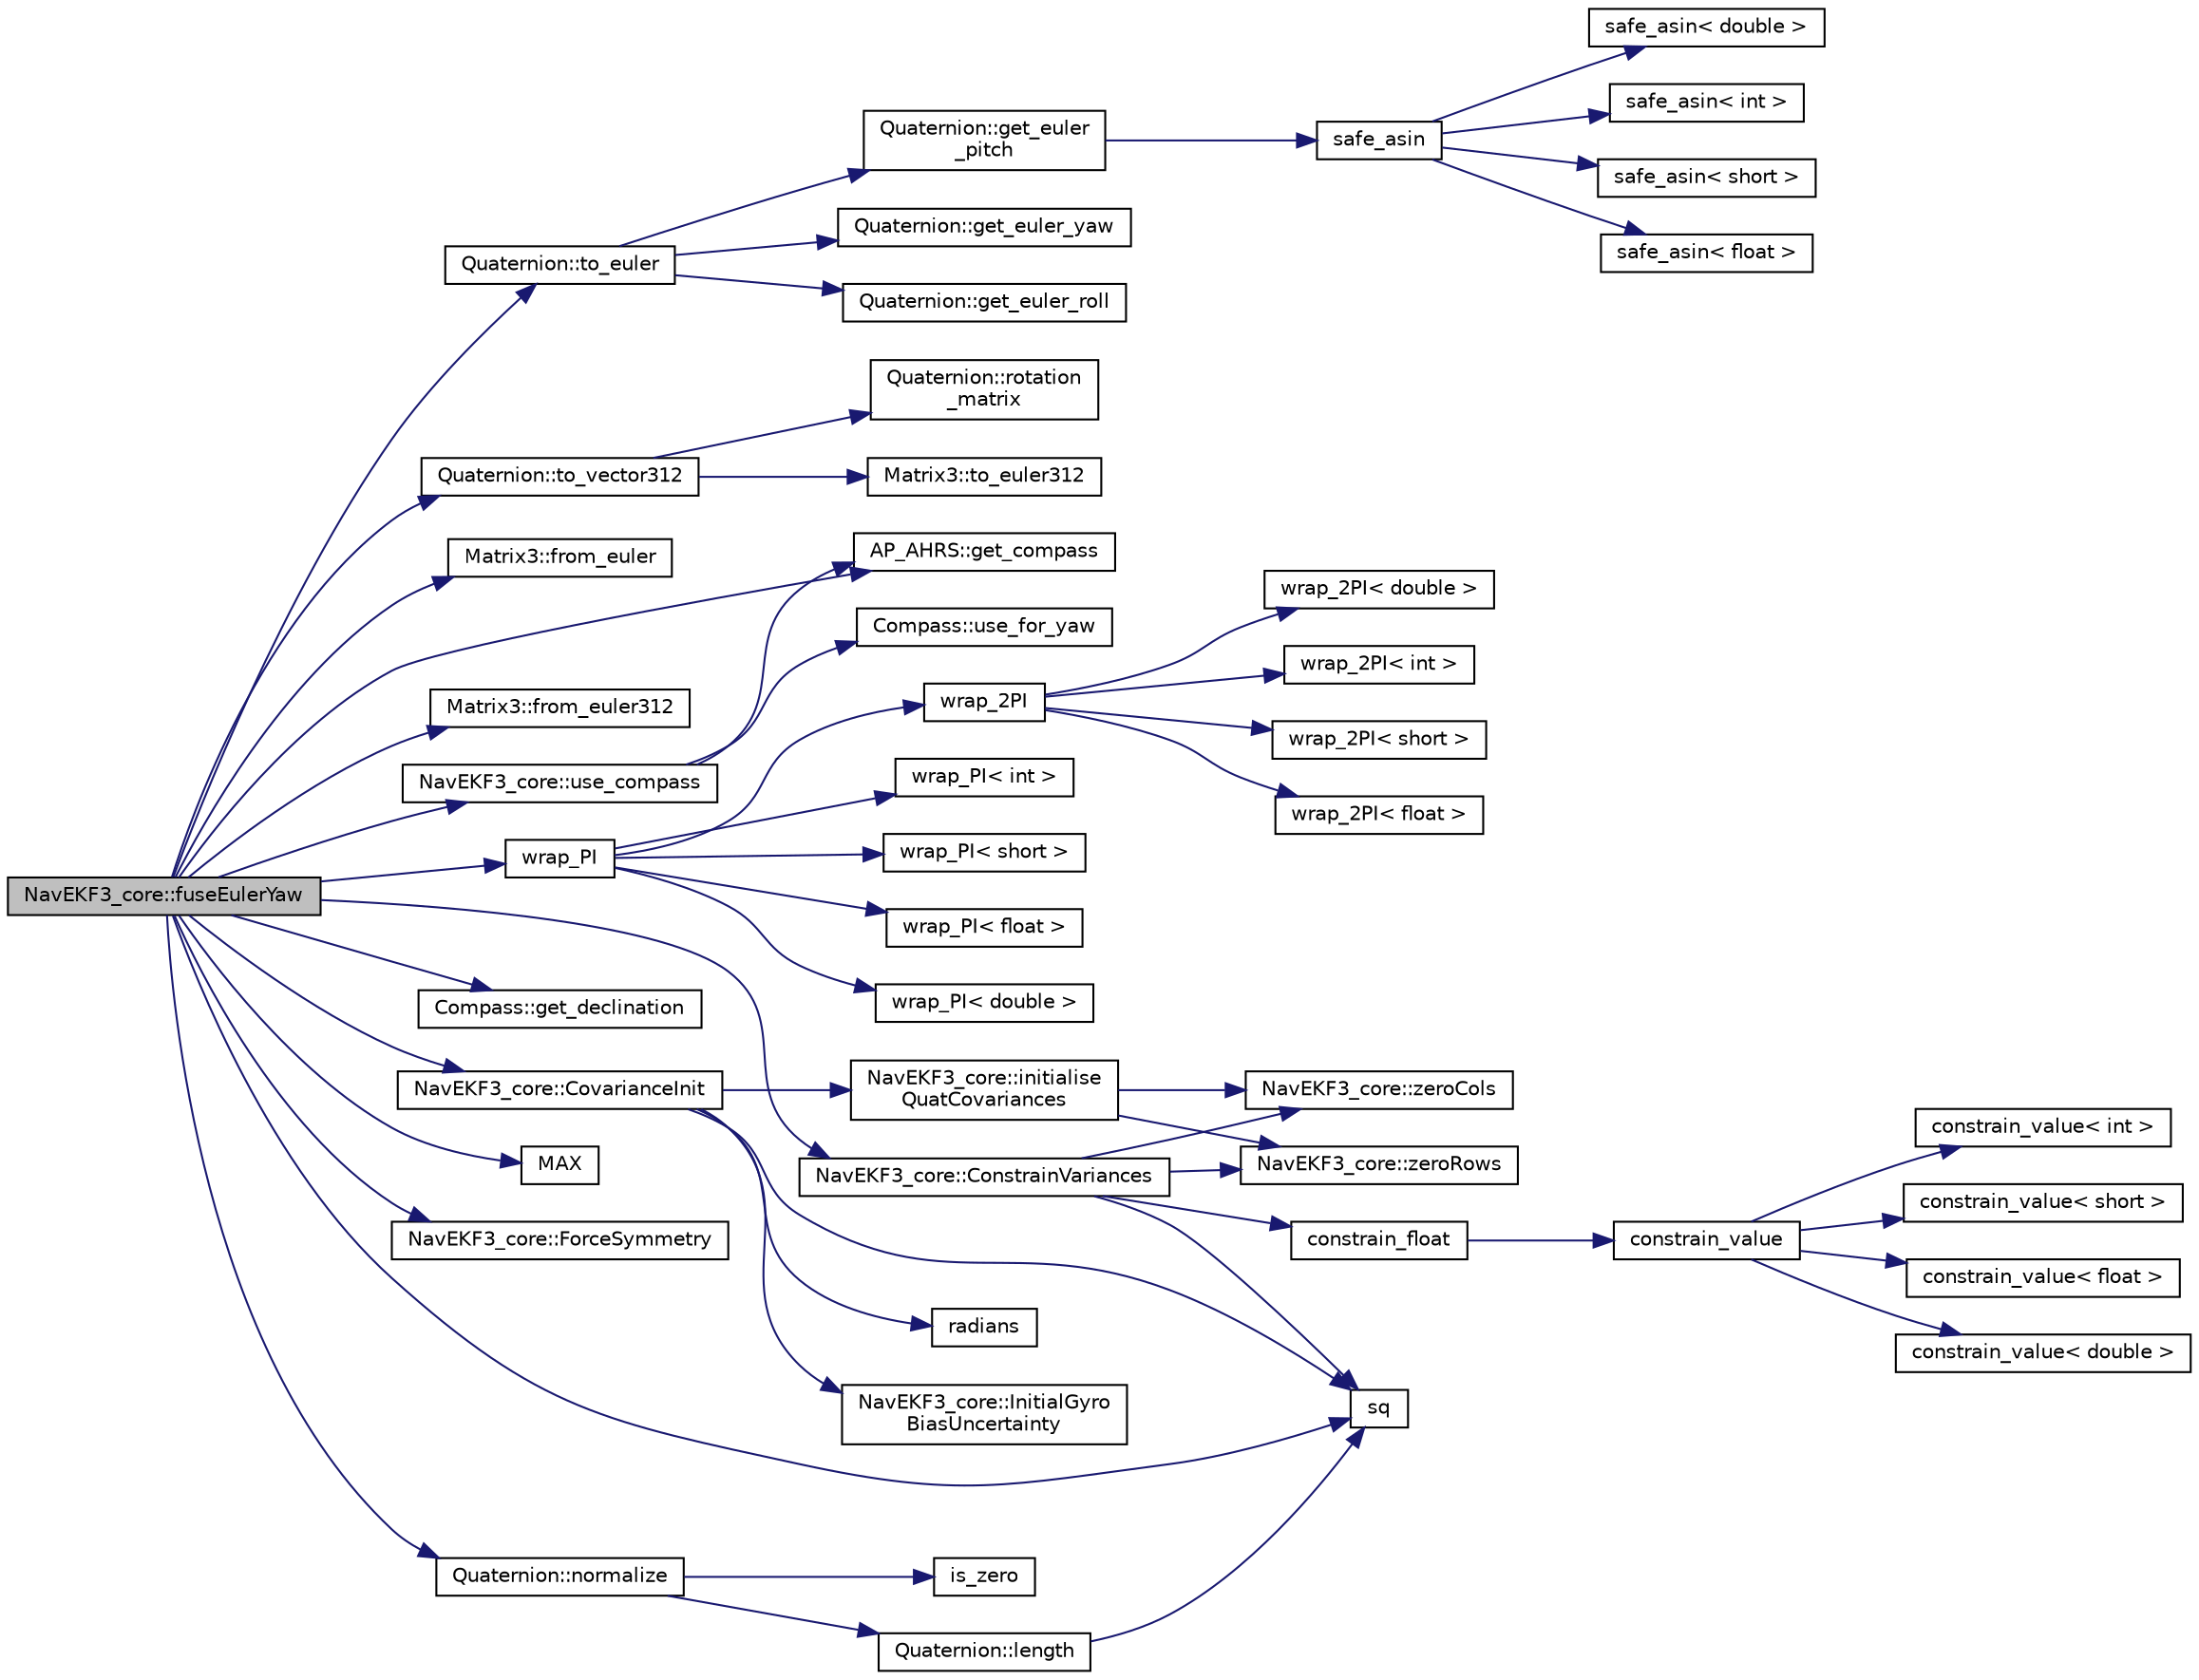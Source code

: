 digraph "NavEKF3_core::fuseEulerYaw"
{
 // INTERACTIVE_SVG=YES
  edge [fontname="Helvetica",fontsize="10",labelfontname="Helvetica",labelfontsize="10"];
  node [fontname="Helvetica",fontsize="10",shape=record];
  rankdir="LR";
  Node1 [label="NavEKF3_core::fuseEulerYaw",height=0.2,width=0.4,color="black", fillcolor="grey75", style="filled", fontcolor="black"];
  Node1 -> Node2 [color="midnightblue",fontsize="10",style="solid",fontname="Helvetica"];
  Node2 [label="sq",height=0.2,width=0.4,color="black", fillcolor="white", style="filled",URL="$AP__Math_8h.html#a0375e3d67fd3911cacee5c3e1408c0f2"];
  Node1 -> Node3 [color="midnightblue",fontsize="10",style="solid",fontname="Helvetica"];
  Node3 [label="Quaternion::to_euler",height=0.2,width=0.4,color="black", fillcolor="white", style="filled",URL="$classQuaternion.html#ab3049efa36b211699ca03ea53970f0fd"];
  Node3 -> Node4 [color="midnightblue",fontsize="10",style="solid",fontname="Helvetica"];
  Node4 [label="Quaternion::get_euler_roll",height=0.2,width=0.4,color="black", fillcolor="white", style="filled",URL="$classQuaternion.html#a9ae6c42349ddc744022a4a1cf7868eb0"];
  Node3 -> Node5 [color="midnightblue",fontsize="10",style="solid",fontname="Helvetica"];
  Node5 [label="Quaternion::get_euler\l_pitch",height=0.2,width=0.4,color="black", fillcolor="white", style="filled",URL="$classQuaternion.html#a0bfe50c332309932cd833b83f6524e5f"];
  Node5 -> Node6 [color="midnightblue",fontsize="10",style="solid",fontname="Helvetica"];
  Node6 [label="safe_asin",height=0.2,width=0.4,color="black", fillcolor="white", style="filled",URL="$AP__Math_8cpp.html#a3370ada2588e54722319d65e00d8545c"];
  Node6 -> Node7 [color="midnightblue",fontsize="10",style="solid",fontname="Helvetica"];
  Node7 [label="safe_asin\< int \>",height=0.2,width=0.4,color="black", fillcolor="white", style="filled",URL="$AP__Math_8cpp.html#acde8e5813f30717986b84509948bf530"];
  Node6 -> Node8 [color="midnightblue",fontsize="10",style="solid",fontname="Helvetica"];
  Node8 [label="safe_asin\< short \>",height=0.2,width=0.4,color="black", fillcolor="white", style="filled",URL="$AP__Math_8cpp.html#a6baeda4985886aba9f6d5d5008ac2b10"];
  Node6 -> Node9 [color="midnightblue",fontsize="10",style="solid",fontname="Helvetica"];
  Node9 [label="safe_asin\< float \>",height=0.2,width=0.4,color="black", fillcolor="white", style="filled",URL="$AP__Math_8cpp.html#a48612e903b0ef12fa5653056a6d5b3f7"];
  Node6 -> Node10 [color="midnightblue",fontsize="10",style="solid",fontname="Helvetica"];
  Node10 [label="safe_asin\< double \>",height=0.2,width=0.4,color="black", fillcolor="white", style="filled",URL="$AP__Math_8cpp.html#a9f2aae5b5adb09329c1a64b433d148dd"];
  Node3 -> Node11 [color="midnightblue",fontsize="10",style="solid",fontname="Helvetica"];
  Node11 [label="Quaternion::get_euler_yaw",height=0.2,width=0.4,color="black", fillcolor="white", style="filled",URL="$classQuaternion.html#a35c2a1030832728574363ed8655da625"];
  Node1 -> Node12 [color="midnightblue",fontsize="10",style="solid",fontname="Helvetica"];
  Node12 [label="Matrix3::from_euler",height=0.2,width=0.4,color="black", fillcolor="white", style="filled",URL="$classMatrix3.html#a62587bd216436f09f06b9e1330f84bc0"];
  Node1 -> Node13 [color="midnightblue",fontsize="10",style="solid",fontname="Helvetica"];
  Node13 [label="Quaternion::to_vector312",height=0.2,width=0.4,color="black", fillcolor="white", style="filled",URL="$classQuaternion.html#a00c34e96c45fd01df6d7fa63900ad420"];
  Node13 -> Node14 [color="midnightblue",fontsize="10",style="solid",fontname="Helvetica"];
  Node14 [label="Quaternion::rotation\l_matrix",height=0.2,width=0.4,color="black", fillcolor="white", style="filled",URL="$classQuaternion.html#afb7132c9c69a984a40be950a17effeaa"];
  Node13 -> Node15 [color="midnightblue",fontsize="10",style="solid",fontname="Helvetica"];
  Node15 [label="Matrix3::to_euler312",height=0.2,width=0.4,color="black", fillcolor="white", style="filled",URL="$classMatrix3.html#abd9cba5416890b2470e3e0f44c314c2a"];
  Node1 -> Node16 [color="midnightblue",fontsize="10",style="solid",fontname="Helvetica"];
  Node16 [label="Matrix3::from_euler312",height=0.2,width=0.4,color="black", fillcolor="white", style="filled",URL="$classMatrix3.html#ac40446799dccb00a1a0098decf876d7b"];
  Node1 -> Node17 [color="midnightblue",fontsize="10",style="solid",fontname="Helvetica"];
  Node17 [label="NavEKF3_core::use_compass",height=0.2,width=0.4,color="black", fillcolor="white", style="filled",URL="$classNavEKF3__core.html#a8b6c851acf3a54d895b8dbc6ab2a6666"];
  Node17 -> Node18 [color="midnightblue",fontsize="10",style="solid",fontname="Helvetica"];
  Node18 [label="AP_AHRS::get_compass",height=0.2,width=0.4,color="black", fillcolor="white", style="filled",URL="$classAP__AHRS.html#adf808841de62499bc8c388fc798d47f1"];
  Node17 -> Node19 [color="midnightblue",fontsize="10",style="solid",fontname="Helvetica"];
  Node19 [label="Compass::use_for_yaw",height=0.2,width=0.4,color="black", fillcolor="white", style="filled",URL="$classCompass.html#a97437729a583cd900e4dd1d6d84a4a0e",tooltip="return true if the compass should be used for yaw calculations "];
  Node1 -> Node20 [color="midnightblue",fontsize="10",style="solid",fontname="Helvetica"];
  Node20 [label="wrap_PI",height=0.2,width=0.4,color="black", fillcolor="white", style="filled",URL="$AP__Math_8cpp.html#a21d0562d7b23dd9f04bc30a3611cc577"];
  Node20 -> Node21 [color="midnightblue",fontsize="10",style="solid",fontname="Helvetica"];
  Node21 [label="wrap_2PI",height=0.2,width=0.4,color="black", fillcolor="white", style="filled",URL="$AP__Math_8cpp.html#aa66b7eae8d7e99247c6a2b3d2b5c7b8d"];
  Node21 -> Node22 [color="midnightblue",fontsize="10",style="solid",fontname="Helvetica"];
  Node22 [label="wrap_2PI\< int \>",height=0.2,width=0.4,color="black", fillcolor="white", style="filled",URL="$AP__Math_8cpp.html#a50a4ded454375642e1944882b01a1ae5"];
  Node21 -> Node23 [color="midnightblue",fontsize="10",style="solid",fontname="Helvetica"];
  Node23 [label="wrap_2PI\< short \>",height=0.2,width=0.4,color="black", fillcolor="white", style="filled",URL="$AP__Math_8cpp.html#aaf8ce7d4f9e3837bdbd5aac6545b4000"];
  Node21 -> Node24 [color="midnightblue",fontsize="10",style="solid",fontname="Helvetica"];
  Node24 [label="wrap_2PI\< float \>",height=0.2,width=0.4,color="black", fillcolor="white", style="filled",URL="$AP__Math_8cpp.html#a7182302503c136742396e3057b680dc7"];
  Node21 -> Node25 [color="midnightblue",fontsize="10",style="solid",fontname="Helvetica"];
  Node25 [label="wrap_2PI\< double \>",height=0.2,width=0.4,color="black", fillcolor="white", style="filled",URL="$AP__Math_8cpp.html#a0b4be48e39c65e97084146b9f1d22c00"];
  Node20 -> Node26 [color="midnightblue",fontsize="10",style="solid",fontname="Helvetica"];
  Node26 [label="wrap_PI\< int \>",height=0.2,width=0.4,color="black", fillcolor="white", style="filled",URL="$AP__Math_8cpp.html#a044023fcfa899d449f5a219ca7596ca4"];
  Node20 -> Node27 [color="midnightblue",fontsize="10",style="solid",fontname="Helvetica"];
  Node27 [label="wrap_PI\< short \>",height=0.2,width=0.4,color="black", fillcolor="white", style="filled",URL="$AP__Math_8cpp.html#ad0041912c2965b653fa9cf6854e47bc8"];
  Node20 -> Node28 [color="midnightblue",fontsize="10",style="solid",fontname="Helvetica"];
  Node28 [label="wrap_PI\< float \>",height=0.2,width=0.4,color="black", fillcolor="white", style="filled",URL="$AP__Math_8cpp.html#a789e7d40c173a1fab6560d1b61609952"];
  Node20 -> Node29 [color="midnightblue",fontsize="10",style="solid",fontname="Helvetica"];
  Node29 [label="wrap_PI\< double \>",height=0.2,width=0.4,color="black", fillcolor="white", style="filled",URL="$AP__Math_8cpp.html#a66b3a8191d62a34f4d673d5c62d8d1cf"];
  Node1 -> Node18 [color="midnightblue",fontsize="10",style="solid",fontname="Helvetica"];
  Node1 -> Node30 [color="midnightblue",fontsize="10",style="solid",fontname="Helvetica"];
  Node30 [label="Compass::get_declination",height=0.2,width=0.4,color="black", fillcolor="white", style="filled",URL="$classCompass.html#a5051de1d15ee203600422235ab93c88c"];
  Node1 -> Node31 [color="midnightblue",fontsize="10",style="solid",fontname="Helvetica"];
  Node31 [label="NavEKF3_core::CovarianceInit",height=0.2,width=0.4,color="black", fillcolor="white", style="filled",URL="$classNavEKF3__core.html#a4f27a74890ed2b37858a754a05c8fc5b"];
  Node31 -> Node2 [color="midnightblue",fontsize="10",style="solid",fontname="Helvetica"];
  Node31 -> Node32 [color="midnightblue",fontsize="10",style="solid",fontname="Helvetica"];
  Node32 [label="NavEKF3_core::initialise\lQuatCovariances",height=0.2,width=0.4,color="black", fillcolor="white", style="filled",URL="$classNavEKF3__core.html#a4d4e983c7e0ad41fe0fce7a1f708f865"];
  Node32 -> Node33 [color="midnightblue",fontsize="10",style="solid",fontname="Helvetica"];
  Node33 [label="NavEKF3_core::zeroRows",height=0.2,width=0.4,color="black", fillcolor="white", style="filled",URL="$classNavEKF3__core.html#a60c1c2314069524260554d324819058a"];
  Node32 -> Node34 [color="midnightblue",fontsize="10",style="solid",fontname="Helvetica"];
  Node34 [label="NavEKF3_core::zeroCols",height=0.2,width=0.4,color="black", fillcolor="white", style="filled",URL="$classNavEKF3__core.html#a668056e5b2efae63163fc41aa7b7b1fd"];
  Node31 -> Node35 [color="midnightblue",fontsize="10",style="solid",fontname="Helvetica"];
  Node35 [label="radians",height=0.2,width=0.4,color="black", fillcolor="white", style="filled",URL="$AP__Math_8h.html#a75b14352ec1c95a8276af9a0813cfdc3"];
  Node31 -> Node36 [color="midnightblue",fontsize="10",style="solid",fontname="Helvetica"];
  Node36 [label="NavEKF3_core::InitialGyro\lBiasUncertainty",height=0.2,width=0.4,color="black", fillcolor="white", style="filled",URL="$classNavEKF3__core.html#af0e3ed922250ec92e867354c521b3c93"];
  Node1 -> Node37 [color="midnightblue",fontsize="10",style="solid",fontname="Helvetica"];
  Node37 [label="MAX",height=0.2,width=0.4,color="black", fillcolor="white", style="filled",URL="$AP__Math_8h.html#a5c0b5c82749ac54970b2699d3c10ee9b"];
  Node1 -> Node38 [color="midnightblue",fontsize="10",style="solid",fontname="Helvetica"];
  Node38 [label="NavEKF3_core::ForceSymmetry",height=0.2,width=0.4,color="black", fillcolor="white", style="filled",URL="$classNavEKF3__core.html#a2556bcc515c1a4f63c5dbd57ae97f648"];
  Node1 -> Node39 [color="midnightblue",fontsize="10",style="solid",fontname="Helvetica"];
  Node39 [label="NavEKF3_core::ConstrainVariances",height=0.2,width=0.4,color="black", fillcolor="white", style="filled",URL="$classNavEKF3__core.html#ad090381daa81e51181ea6254e01af75b"];
  Node39 -> Node40 [color="midnightblue",fontsize="10",style="solid",fontname="Helvetica"];
  Node40 [label="constrain_float",height=0.2,width=0.4,color="black", fillcolor="white", style="filled",URL="$AP__Math_8h.html#ad525609d9dba6ffa556a0fbf08a3f9b4"];
  Node40 -> Node41 [color="midnightblue",fontsize="10",style="solid",fontname="Helvetica"];
  Node41 [label="constrain_value",height=0.2,width=0.4,color="black", fillcolor="white", style="filled",URL="$AP__Math_8h.html#a20e8f8671c282c69c1954652b6d61585"];
  Node41 -> Node42 [color="midnightblue",fontsize="10",style="solid",fontname="Helvetica"];
  Node42 [label="constrain_value\< int \>",height=0.2,width=0.4,color="black", fillcolor="white", style="filled",URL="$AP__Math_8cpp.html#a37e8e901754cb9c8e53a8e3030c82c50"];
  Node41 -> Node43 [color="midnightblue",fontsize="10",style="solid",fontname="Helvetica"];
  Node43 [label="constrain_value\< short \>",height=0.2,width=0.4,color="black", fillcolor="white", style="filled",URL="$AP__Math_8cpp.html#afdbe107ec1987d318a6347816fbf2b89"];
  Node41 -> Node44 [color="midnightblue",fontsize="10",style="solid",fontname="Helvetica"];
  Node44 [label="constrain_value\< float \>",height=0.2,width=0.4,color="black", fillcolor="white", style="filled",URL="$AP__Math_8cpp.html#ae6c621670c214da687de21d4e3a92587"];
  Node41 -> Node45 [color="midnightblue",fontsize="10",style="solid",fontname="Helvetica"];
  Node45 [label="constrain_value\< double \>",height=0.2,width=0.4,color="black", fillcolor="white", style="filled",URL="$AP__Math_8cpp.html#afe3990b00e9abc43fa97dfaf8e32f5c4"];
  Node39 -> Node2 [color="midnightblue",fontsize="10",style="solid",fontname="Helvetica"];
  Node39 -> Node34 [color="midnightblue",fontsize="10",style="solid",fontname="Helvetica"];
  Node39 -> Node33 [color="midnightblue",fontsize="10",style="solid",fontname="Helvetica"];
  Node1 -> Node46 [color="midnightblue",fontsize="10",style="solid",fontname="Helvetica"];
  Node46 [label="Quaternion::normalize",height=0.2,width=0.4,color="black", fillcolor="white", style="filled",URL="$classQuaternion.html#a48e6bafb249c895ed25f29dc9170e11e"];
  Node46 -> Node47 [color="midnightblue",fontsize="10",style="solid",fontname="Helvetica"];
  Node47 [label="Quaternion::length",height=0.2,width=0.4,color="black", fillcolor="white", style="filled",URL="$classQuaternion.html#a6f5e82dd828c59392a3133d6d5877f39"];
  Node47 -> Node2 [color="midnightblue",fontsize="10",style="solid",fontname="Helvetica"];
  Node46 -> Node48 [color="midnightblue",fontsize="10",style="solid",fontname="Helvetica"];
  Node48 [label="is_zero",height=0.2,width=0.4,color="black", fillcolor="white", style="filled",URL="$AP__Math_8h.html#a2a12cce483e9b870da70d30406d82c60"];
}
